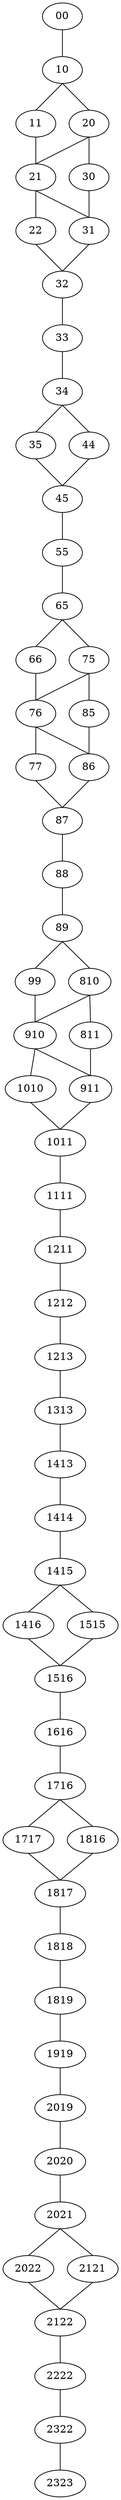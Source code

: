 digraph item_set {

// set edge attribute
edge [dir = none tailport = "s" headport = "n"]
splines=false

// the 1o layer
00 [label = "00"];
// the 2o layer
10 [label = "10"];

// the 3o layer
11 [label = "11"];
20 [label = "20"];

// the 4o layer
21 [label = "21"];
30 [label = "30"];

// the 5o layer
22 [label = "22"];
31 [label = "31"];

// the 6o layer
32 [label = "32"];

// the 7o layer
33 [label = "33"];

// the 8o layer
34 [label = "34"];

// the 9o layer
35 [label = "35"];
44 [label = "44"];

// the 10o layer
45 [label = "45"];

// the 11o layer
55 [label = "55"];

// the 12o layer
65 [label = "65"];

// the 13o layer
66 [label = "66"];
75 [label = "75"];

// the 14o layer
76 [label = "76"];
85 [label = "85"];

// the 15o layer
77 [label = "77"];
86 [label = "86"];

// the 16o layer
87 [label = "87"];

// the 17o layer
88 [label = "88"];

// the 18o layer
89 [label = "89"];

// the 19o layer
99 [label = "99"];
810 [label = "810"];

// the 20o layer
811 [label = "811"];
910 [label = "910"];

// the 21o layer
911 [label = "911"];
1010 [label = "1010"];

// the 22o layer
1011 [label = "1011"];

// the 23o layer
1111 [label = "1111"];

// the 24o layer
1211 [label = "1211"];

// the 25o layer
1212 [label = "1212"];

// the 26o layer
1213 [label = "1213"];

// the 27o layer
1313 [label = "1313"];

// the 28o layer
1413 [label = "1413"];

// the 29o layer
1414 [label = "1414"];

// the 30o layer
1415 [label = "1415"];

// the 31o layer
1416 [label = "1416"];
1515 [label = "1515"];

// the 32o layer
1516 [label = "1516"];

// the 33o layer
1616 [label = "1616"];

// the 34o layer
1716 [label = "1716"];

// the 35o layer
1717 [label = "1717"];
1816 [label = "1816"];

// the 36o layer
1817 [label = "1817"];

// the 37o layer
1818 [label = "1818"];

// the 38o layer
1819 [label = "1819"];

// the 39o layer
1919 [label = "1919"];

// the 40o layer
2019 [label = "2019"];

// the 41o layer
2020 [label = "2020"];

// the 42o layer
2021 [label = "2021"];

// the 43o layer
2022 [label = "2022"];
2121 [label = "2121"];

// the 44o layer
2122 [label = "2122"];

// the 45o layer
2222 [label = "2222"];

// the 46o layer
2322 [label = "2322"];

// the 47o layer
2323 [label = "2323"];

00 -> {10}
10 -> {20,11}
11 -> {21}
20 -> {30,21}
21 -> {31,22}
22 -> {32}
30 -> {31}
31 -> {32}
32 -> {33}
33 -> {34}
34 -> {44,35}
35 -> {45}
44 -> {45}
45 -> {55}
55 -> {65}
65 -> {75,66}
66 -> {76}
75 -> {85,76}
76 -> {86,77}
77 -> {87}
85 -> {86}
86 -> {87}
87 -> {88}
88 -> {89}
89 -> {99,810}
99 -> {910}
810 -> {910,811}
811 -> {911}
910 -> {1010,911}
911 -> {1011}
1010 -> {1011}
1011 -> {1111}
1111 -> {1211}
1211 -> {1212}
1212 -> {1213}
1213 -> {1313}
1313 -> {1413}
1413 -> {1414}
1414 -> {1415}
1415 -> {1515,1416}
1416 -> {1516}
1515 -> {1516}
1516 -> {1616}
1616 -> {1716}
1716 -> {1816,1717}
1717 -> {1817}
1816 -> {1817}
1817 -> {1818}
1818 -> {1819}
1819 -> {1919}
1919 -> {2019}
2019 -> {2020}
2020 -> {2021}
2021 -> {2121,2022}
2022 -> {2122}
2121 -> {2122}
2122 -> {2222}
2222 -> {2322}
2322 -> {2323}
}